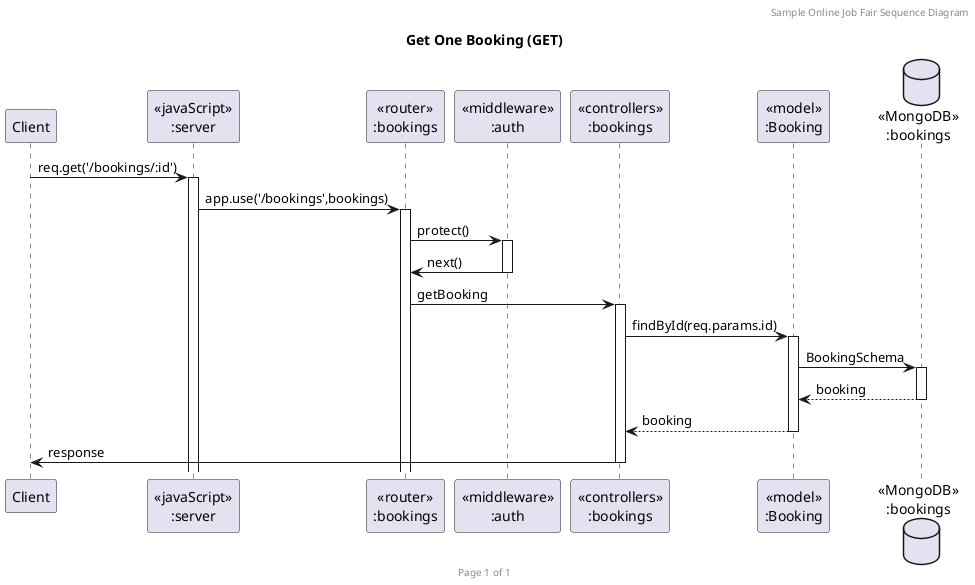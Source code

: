 
@startuml Manage Booking (GET)

header Sample Online Job Fair Sequence Diagram
footer Page %page% of %lastpage%
title "Get One Booking (GET)"

participant "Client" as client
participant "<<javaScript>>\n:server" as server
participant "<<router>>\n:bookings" as routerBookings
participant "<<middleware>>\n:auth" as authMiddleware
participant "<<controllers>>\n:bookings" as controllersBookings
participant "<<model>>\n:Booking" as modelBooking
database "<<MongoDB>>\n:bookings" as BookingsDatabase

client->server ++:req.get('/bookings/:id')
server->routerBookings ++:app.use('/bookings',bookings)
routerBookings -> authMiddleware ++: protect()
routerBookings <- authMiddleware --: next()
routerBookings -> controllersBookings ++:getBooking
controllersBookings -> modelBooking ++:findById(req.params.id)
modelBooking -> BookingsDatabase ++: BookingSchema
BookingsDatabase --> modelBooking --: booking
controllersBookings <-- modelBooking --: booking
controllersBookings->client --:response



@enduml

